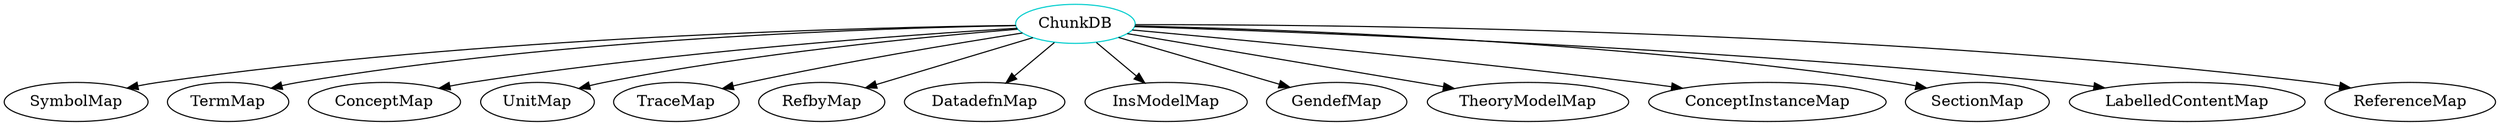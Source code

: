 digraph chunkdb{
ChunkDB -> SymbolMap;
ChunkDB -> TermMap;
ChunkDB -> ConceptMap;
ChunkDB -> UnitMap;
ChunkDB -> TraceMap;
ChunkDB -> RefbyMap;
ChunkDB -> DatadefnMap;
ChunkDB -> InsModelMap;
ChunkDB -> GendefMap;
ChunkDB -> TheoryModelMap;
ChunkDB -> ConceptInstanceMap;
ChunkDB -> SectionMap;
ChunkDB -> LabelledContentMap;
ChunkDB -> ReferenceMap;
ChunkDB	[shape=oval, color=cyan3, label="ChunkDB"];
}
